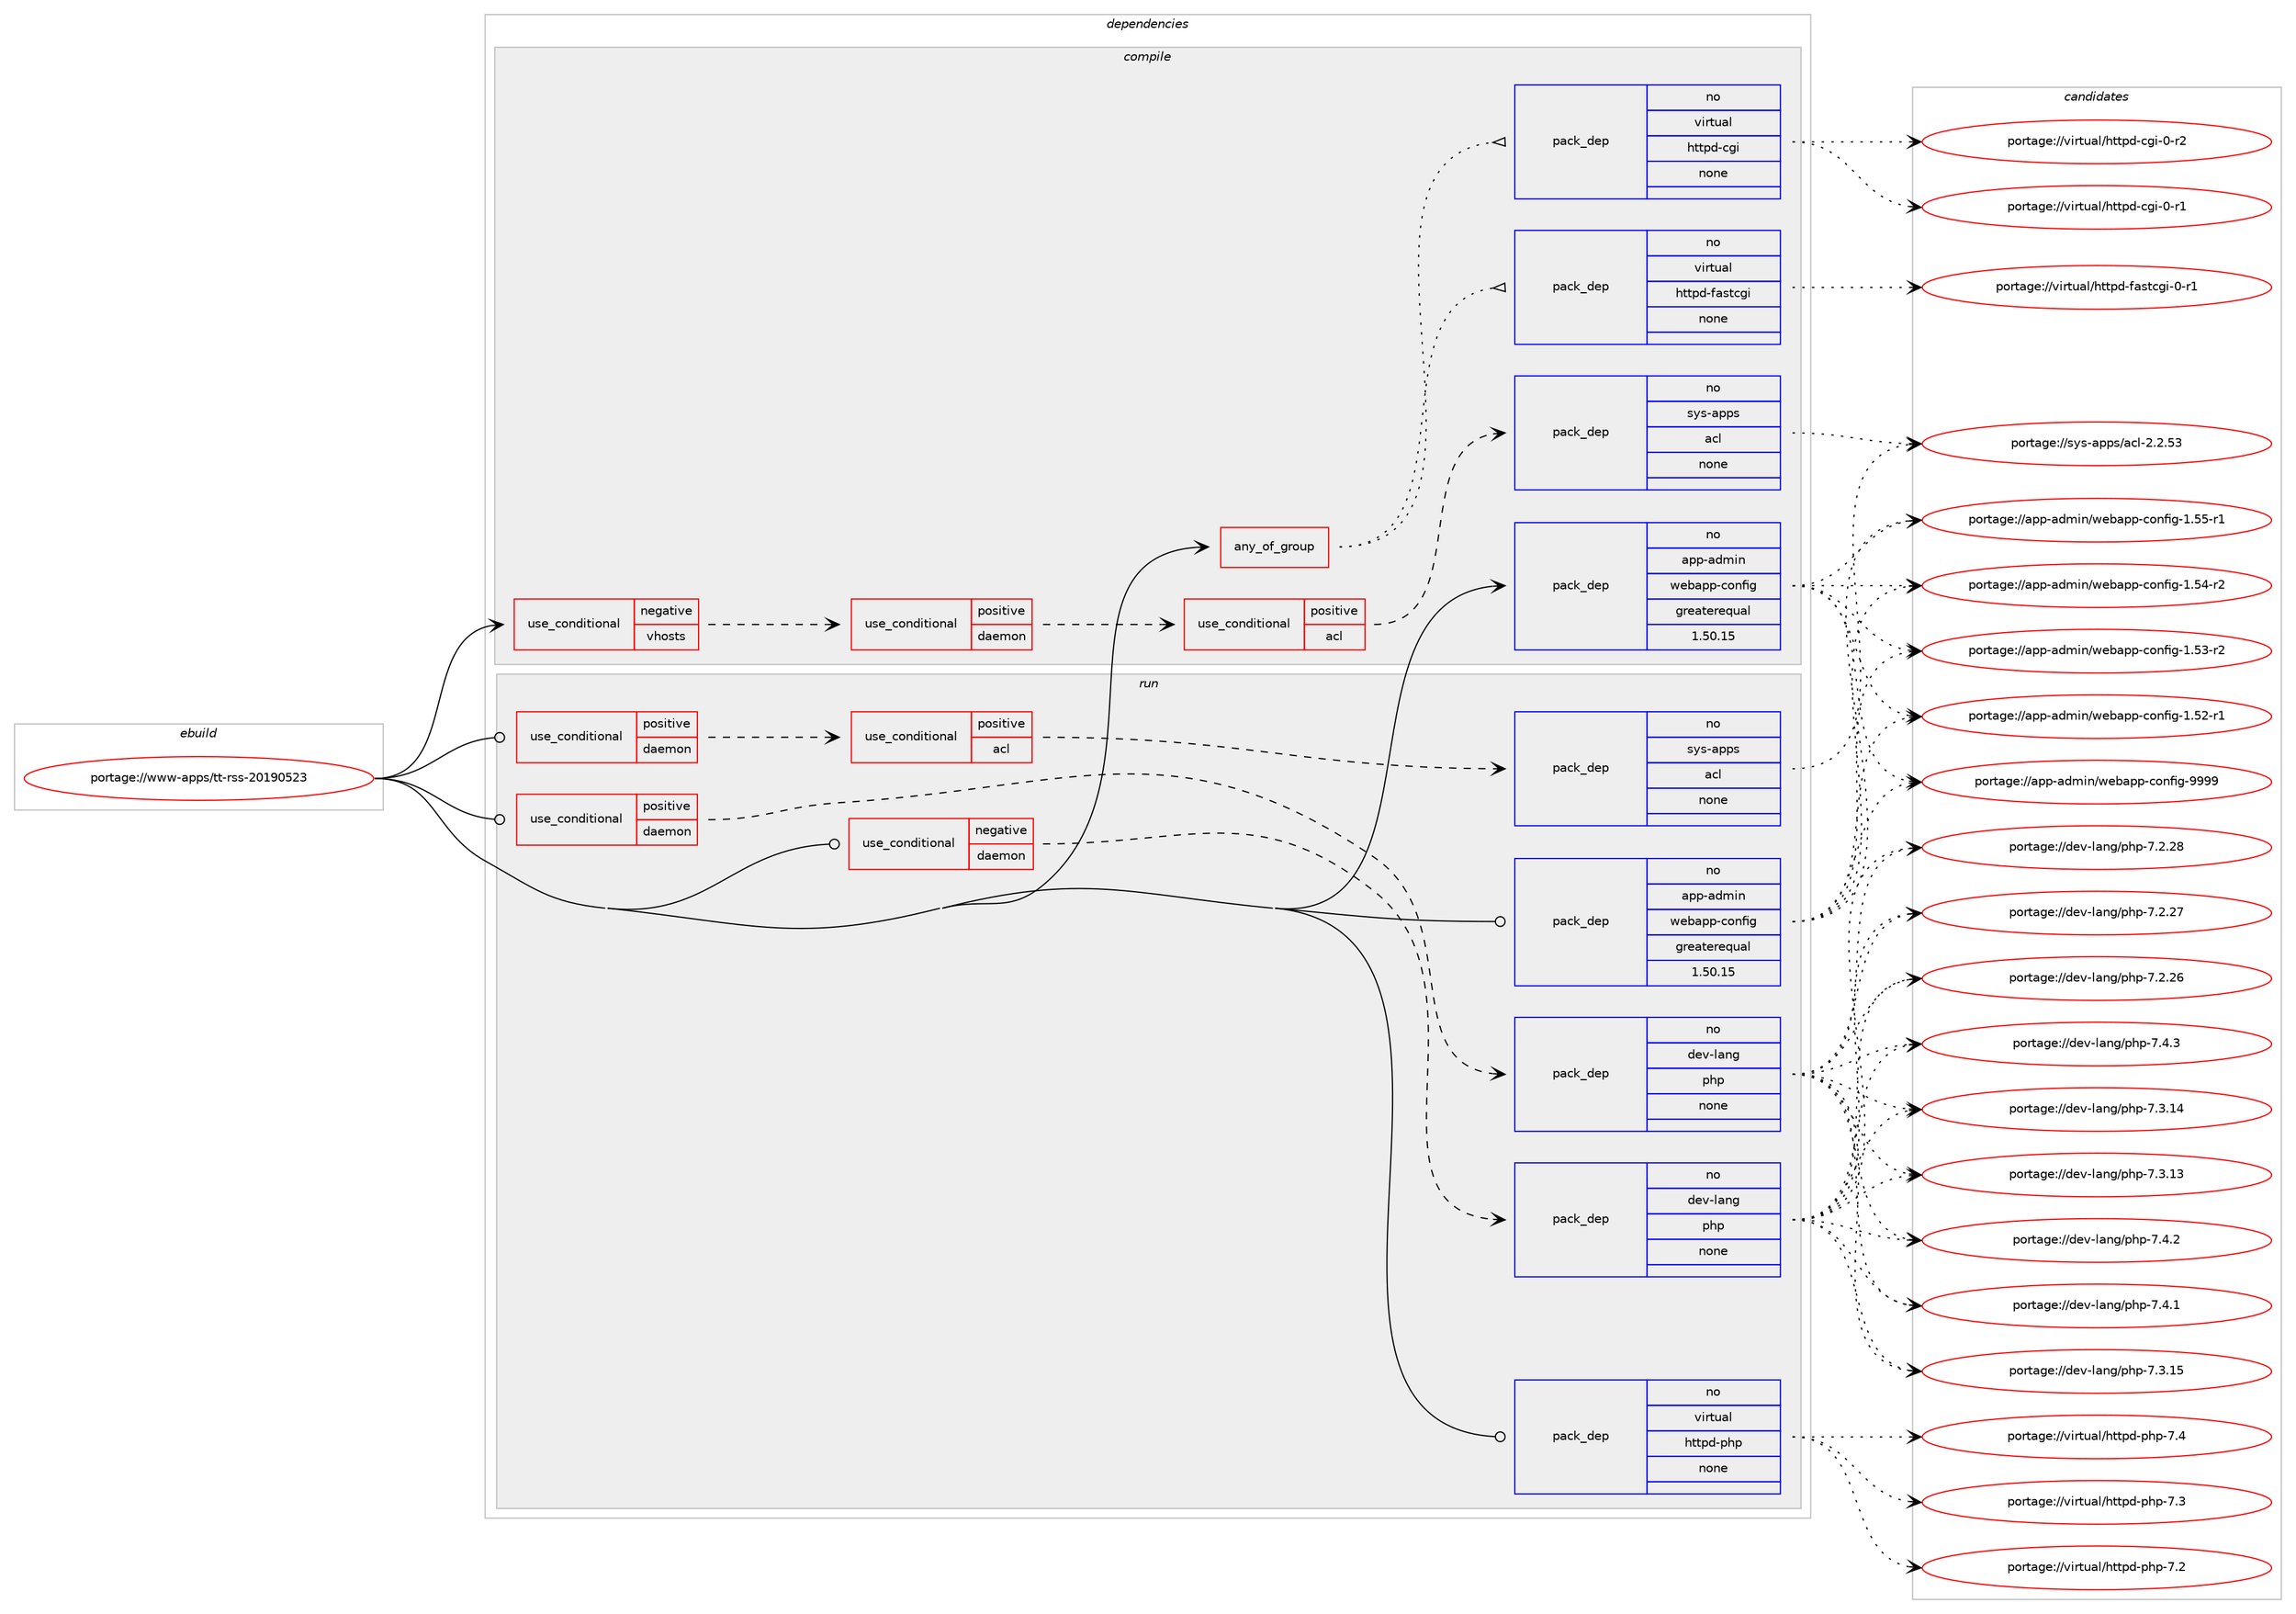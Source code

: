 digraph prolog {

# *************
# Graph options
# *************

newrank=true;
concentrate=true;
compound=true;
graph [rankdir=LR,fontname=Helvetica,fontsize=10,ranksep=1.5];#, ranksep=2.5, nodesep=0.2];
edge  [arrowhead=vee];
node  [fontname=Helvetica,fontsize=10];

# **********
# The ebuild
# **********

subgraph cluster_leftcol {
color=gray;
rank=same;
label=<<i>ebuild</i>>;
id [label="portage://www-apps/tt-rss-20190523", color=red, width=4, href="../www-apps/tt-rss-20190523.svg"];
}

# ****************
# The dependencies
# ****************

subgraph cluster_midcol {
color=gray;
label=<<i>dependencies</i>>;
subgraph cluster_compile {
fillcolor="#eeeeee";
style=filled;
label=<<i>compile</i>>;
subgraph any412 {
dependency22433 [label=<<TABLE BORDER="0" CELLBORDER="1" CELLSPACING="0" CELLPADDING="4"><TR><TD CELLPADDING="10">any_of_group</TD></TR></TABLE>>, shape=none, color=red];subgraph pack18303 {
dependency22434 [label=<<TABLE BORDER="0" CELLBORDER="1" CELLSPACING="0" CELLPADDING="4" WIDTH="220"><TR><TD ROWSPAN="6" CELLPADDING="30">pack_dep</TD></TR><TR><TD WIDTH="110">no</TD></TR><TR><TD>virtual</TD></TR><TR><TD>httpd-cgi</TD></TR><TR><TD>none</TD></TR><TR><TD></TD></TR></TABLE>>, shape=none, color=blue];
}
dependency22433:e -> dependency22434:w [weight=20,style="dotted",arrowhead="oinv"];
subgraph pack18304 {
dependency22435 [label=<<TABLE BORDER="0" CELLBORDER="1" CELLSPACING="0" CELLPADDING="4" WIDTH="220"><TR><TD ROWSPAN="6" CELLPADDING="30">pack_dep</TD></TR><TR><TD WIDTH="110">no</TD></TR><TR><TD>virtual</TD></TR><TR><TD>httpd-fastcgi</TD></TR><TR><TD>none</TD></TR><TR><TD></TD></TR></TABLE>>, shape=none, color=blue];
}
dependency22433:e -> dependency22435:w [weight=20,style="dotted",arrowhead="oinv"];
}
id:e -> dependency22433:w [weight=20,style="solid",arrowhead="vee"];
subgraph cond3703 {
dependency22436 [label=<<TABLE BORDER="0" CELLBORDER="1" CELLSPACING="0" CELLPADDING="4"><TR><TD ROWSPAN="3" CELLPADDING="10">use_conditional</TD></TR><TR><TD>negative</TD></TR><TR><TD>vhosts</TD></TR></TABLE>>, shape=none, color=red];
subgraph cond3704 {
dependency22437 [label=<<TABLE BORDER="0" CELLBORDER="1" CELLSPACING="0" CELLPADDING="4"><TR><TD ROWSPAN="3" CELLPADDING="10">use_conditional</TD></TR><TR><TD>positive</TD></TR><TR><TD>daemon</TD></TR></TABLE>>, shape=none, color=red];
subgraph cond3705 {
dependency22438 [label=<<TABLE BORDER="0" CELLBORDER="1" CELLSPACING="0" CELLPADDING="4"><TR><TD ROWSPAN="3" CELLPADDING="10">use_conditional</TD></TR><TR><TD>positive</TD></TR><TR><TD>acl</TD></TR></TABLE>>, shape=none, color=red];
subgraph pack18305 {
dependency22439 [label=<<TABLE BORDER="0" CELLBORDER="1" CELLSPACING="0" CELLPADDING="4" WIDTH="220"><TR><TD ROWSPAN="6" CELLPADDING="30">pack_dep</TD></TR><TR><TD WIDTH="110">no</TD></TR><TR><TD>sys-apps</TD></TR><TR><TD>acl</TD></TR><TR><TD>none</TD></TR><TR><TD></TD></TR></TABLE>>, shape=none, color=blue];
}
dependency22438:e -> dependency22439:w [weight=20,style="dashed",arrowhead="vee"];
}
dependency22437:e -> dependency22438:w [weight=20,style="dashed",arrowhead="vee"];
}
dependency22436:e -> dependency22437:w [weight=20,style="dashed",arrowhead="vee"];
}
id:e -> dependency22436:w [weight=20,style="solid",arrowhead="vee"];
subgraph pack18306 {
dependency22440 [label=<<TABLE BORDER="0" CELLBORDER="1" CELLSPACING="0" CELLPADDING="4" WIDTH="220"><TR><TD ROWSPAN="6" CELLPADDING="30">pack_dep</TD></TR><TR><TD WIDTH="110">no</TD></TR><TR><TD>app-admin</TD></TR><TR><TD>webapp-config</TD></TR><TR><TD>greaterequal</TD></TR><TR><TD>1.50.15</TD></TR></TABLE>>, shape=none, color=blue];
}
id:e -> dependency22440:w [weight=20,style="solid",arrowhead="vee"];
}
subgraph cluster_compileandrun {
fillcolor="#eeeeee";
style=filled;
label=<<i>compile and run</i>>;
}
subgraph cluster_run {
fillcolor="#eeeeee";
style=filled;
label=<<i>run</i>>;
subgraph cond3706 {
dependency22441 [label=<<TABLE BORDER="0" CELLBORDER="1" CELLSPACING="0" CELLPADDING="4"><TR><TD ROWSPAN="3" CELLPADDING="10">use_conditional</TD></TR><TR><TD>negative</TD></TR><TR><TD>daemon</TD></TR></TABLE>>, shape=none, color=red];
subgraph pack18307 {
dependency22442 [label=<<TABLE BORDER="0" CELLBORDER="1" CELLSPACING="0" CELLPADDING="4" WIDTH="220"><TR><TD ROWSPAN="6" CELLPADDING="30">pack_dep</TD></TR><TR><TD WIDTH="110">no</TD></TR><TR><TD>dev-lang</TD></TR><TR><TD>php</TD></TR><TR><TD>none</TD></TR><TR><TD></TD></TR></TABLE>>, shape=none, color=blue];
}
dependency22441:e -> dependency22442:w [weight=20,style="dashed",arrowhead="vee"];
}
id:e -> dependency22441:w [weight=20,style="solid",arrowhead="odot"];
subgraph cond3707 {
dependency22443 [label=<<TABLE BORDER="0" CELLBORDER="1" CELLSPACING="0" CELLPADDING="4"><TR><TD ROWSPAN="3" CELLPADDING="10">use_conditional</TD></TR><TR><TD>positive</TD></TR><TR><TD>daemon</TD></TR></TABLE>>, shape=none, color=red];
subgraph cond3708 {
dependency22444 [label=<<TABLE BORDER="0" CELLBORDER="1" CELLSPACING="0" CELLPADDING="4"><TR><TD ROWSPAN="3" CELLPADDING="10">use_conditional</TD></TR><TR><TD>positive</TD></TR><TR><TD>acl</TD></TR></TABLE>>, shape=none, color=red];
subgraph pack18308 {
dependency22445 [label=<<TABLE BORDER="0" CELLBORDER="1" CELLSPACING="0" CELLPADDING="4" WIDTH="220"><TR><TD ROWSPAN="6" CELLPADDING="30">pack_dep</TD></TR><TR><TD WIDTH="110">no</TD></TR><TR><TD>sys-apps</TD></TR><TR><TD>acl</TD></TR><TR><TD>none</TD></TR><TR><TD></TD></TR></TABLE>>, shape=none, color=blue];
}
dependency22444:e -> dependency22445:w [weight=20,style="dashed",arrowhead="vee"];
}
dependency22443:e -> dependency22444:w [weight=20,style="dashed",arrowhead="vee"];
}
id:e -> dependency22443:w [weight=20,style="solid",arrowhead="odot"];
subgraph cond3709 {
dependency22446 [label=<<TABLE BORDER="0" CELLBORDER="1" CELLSPACING="0" CELLPADDING="4"><TR><TD ROWSPAN="3" CELLPADDING="10">use_conditional</TD></TR><TR><TD>positive</TD></TR><TR><TD>daemon</TD></TR></TABLE>>, shape=none, color=red];
subgraph pack18309 {
dependency22447 [label=<<TABLE BORDER="0" CELLBORDER="1" CELLSPACING="0" CELLPADDING="4" WIDTH="220"><TR><TD ROWSPAN="6" CELLPADDING="30">pack_dep</TD></TR><TR><TD WIDTH="110">no</TD></TR><TR><TD>dev-lang</TD></TR><TR><TD>php</TD></TR><TR><TD>none</TD></TR><TR><TD></TD></TR></TABLE>>, shape=none, color=blue];
}
dependency22446:e -> dependency22447:w [weight=20,style="dashed",arrowhead="vee"];
}
id:e -> dependency22446:w [weight=20,style="solid",arrowhead="odot"];
subgraph pack18310 {
dependency22448 [label=<<TABLE BORDER="0" CELLBORDER="1" CELLSPACING="0" CELLPADDING="4" WIDTH="220"><TR><TD ROWSPAN="6" CELLPADDING="30">pack_dep</TD></TR><TR><TD WIDTH="110">no</TD></TR><TR><TD>app-admin</TD></TR><TR><TD>webapp-config</TD></TR><TR><TD>greaterequal</TD></TR><TR><TD>1.50.15</TD></TR></TABLE>>, shape=none, color=blue];
}
id:e -> dependency22448:w [weight=20,style="solid",arrowhead="odot"];
subgraph pack18311 {
dependency22449 [label=<<TABLE BORDER="0" CELLBORDER="1" CELLSPACING="0" CELLPADDING="4" WIDTH="220"><TR><TD ROWSPAN="6" CELLPADDING="30">pack_dep</TD></TR><TR><TD WIDTH="110">no</TD></TR><TR><TD>virtual</TD></TR><TR><TD>httpd-php</TD></TR><TR><TD>none</TD></TR><TR><TD></TD></TR></TABLE>>, shape=none, color=blue];
}
id:e -> dependency22449:w [weight=20,style="solid",arrowhead="odot"];
}
}

# **************
# The candidates
# **************

subgraph cluster_choices {
rank=same;
color=gray;
label=<<i>candidates</i>>;

subgraph choice18303 {
color=black;
nodesep=1;
choice1181051141161179710847104116116112100459910310545484511450 [label="portage://virtual/httpd-cgi-0-r2", color=red, width=4,href="../virtual/httpd-cgi-0-r2.svg"];
choice1181051141161179710847104116116112100459910310545484511449 [label="portage://virtual/httpd-cgi-0-r1", color=red, width=4,href="../virtual/httpd-cgi-0-r1.svg"];
dependency22434:e -> choice1181051141161179710847104116116112100459910310545484511450:w [style=dotted,weight="100"];
dependency22434:e -> choice1181051141161179710847104116116112100459910310545484511449:w [style=dotted,weight="100"];
}
subgraph choice18304 {
color=black;
nodesep=1;
choice118105114116117971084710411611611210045102971151169910310545484511449 [label="portage://virtual/httpd-fastcgi-0-r1", color=red, width=4,href="../virtual/httpd-fastcgi-0-r1.svg"];
dependency22435:e -> choice118105114116117971084710411611611210045102971151169910310545484511449:w [style=dotted,weight="100"];
}
subgraph choice18305 {
color=black;
nodesep=1;
choice115121115459711211211547979910845504650465351 [label="portage://sys-apps/acl-2.2.53", color=red, width=4,href="../sys-apps/acl-2.2.53.svg"];
dependency22439:e -> choice115121115459711211211547979910845504650465351:w [style=dotted,weight="100"];
}
subgraph choice18306 {
color=black;
nodesep=1;
choice97112112459710010910511047119101989711211245991111101021051034557575757 [label="portage://app-admin/webapp-config-9999", color=red, width=4,href="../app-admin/webapp-config-9999.svg"];
choice971121124597100109105110471191019897112112459911111010210510345494653534511449 [label="portage://app-admin/webapp-config-1.55-r1", color=red, width=4,href="../app-admin/webapp-config-1.55-r1.svg"];
choice971121124597100109105110471191019897112112459911111010210510345494653524511450 [label="portage://app-admin/webapp-config-1.54-r2", color=red, width=4,href="../app-admin/webapp-config-1.54-r2.svg"];
choice971121124597100109105110471191019897112112459911111010210510345494653514511450 [label="portage://app-admin/webapp-config-1.53-r2", color=red, width=4,href="../app-admin/webapp-config-1.53-r2.svg"];
choice971121124597100109105110471191019897112112459911111010210510345494653504511449 [label="portage://app-admin/webapp-config-1.52-r1", color=red, width=4,href="../app-admin/webapp-config-1.52-r1.svg"];
dependency22440:e -> choice97112112459710010910511047119101989711211245991111101021051034557575757:w [style=dotted,weight="100"];
dependency22440:e -> choice971121124597100109105110471191019897112112459911111010210510345494653534511449:w [style=dotted,weight="100"];
dependency22440:e -> choice971121124597100109105110471191019897112112459911111010210510345494653524511450:w [style=dotted,weight="100"];
dependency22440:e -> choice971121124597100109105110471191019897112112459911111010210510345494653514511450:w [style=dotted,weight="100"];
dependency22440:e -> choice971121124597100109105110471191019897112112459911111010210510345494653504511449:w [style=dotted,weight="100"];
}
subgraph choice18307 {
color=black;
nodesep=1;
choice100101118451089711010347112104112455546524651 [label="portage://dev-lang/php-7.4.3", color=red, width=4,href="../dev-lang/php-7.4.3.svg"];
choice100101118451089711010347112104112455546524650 [label="portage://dev-lang/php-7.4.2", color=red, width=4,href="../dev-lang/php-7.4.2.svg"];
choice100101118451089711010347112104112455546524649 [label="portage://dev-lang/php-7.4.1", color=red, width=4,href="../dev-lang/php-7.4.1.svg"];
choice10010111845108971101034711210411245554651464953 [label="portage://dev-lang/php-7.3.15", color=red, width=4,href="../dev-lang/php-7.3.15.svg"];
choice10010111845108971101034711210411245554651464952 [label="portage://dev-lang/php-7.3.14", color=red, width=4,href="../dev-lang/php-7.3.14.svg"];
choice10010111845108971101034711210411245554651464951 [label="portage://dev-lang/php-7.3.13", color=red, width=4,href="../dev-lang/php-7.3.13.svg"];
choice10010111845108971101034711210411245554650465056 [label="portage://dev-lang/php-7.2.28", color=red, width=4,href="../dev-lang/php-7.2.28.svg"];
choice10010111845108971101034711210411245554650465055 [label="portage://dev-lang/php-7.2.27", color=red, width=4,href="../dev-lang/php-7.2.27.svg"];
choice10010111845108971101034711210411245554650465054 [label="portage://dev-lang/php-7.2.26", color=red, width=4,href="../dev-lang/php-7.2.26.svg"];
dependency22442:e -> choice100101118451089711010347112104112455546524651:w [style=dotted,weight="100"];
dependency22442:e -> choice100101118451089711010347112104112455546524650:w [style=dotted,weight="100"];
dependency22442:e -> choice100101118451089711010347112104112455546524649:w [style=dotted,weight="100"];
dependency22442:e -> choice10010111845108971101034711210411245554651464953:w [style=dotted,weight="100"];
dependency22442:e -> choice10010111845108971101034711210411245554651464952:w [style=dotted,weight="100"];
dependency22442:e -> choice10010111845108971101034711210411245554651464951:w [style=dotted,weight="100"];
dependency22442:e -> choice10010111845108971101034711210411245554650465056:w [style=dotted,weight="100"];
dependency22442:e -> choice10010111845108971101034711210411245554650465055:w [style=dotted,weight="100"];
dependency22442:e -> choice10010111845108971101034711210411245554650465054:w [style=dotted,weight="100"];
}
subgraph choice18308 {
color=black;
nodesep=1;
choice115121115459711211211547979910845504650465351 [label="portage://sys-apps/acl-2.2.53", color=red, width=4,href="../sys-apps/acl-2.2.53.svg"];
dependency22445:e -> choice115121115459711211211547979910845504650465351:w [style=dotted,weight="100"];
}
subgraph choice18309 {
color=black;
nodesep=1;
choice100101118451089711010347112104112455546524651 [label="portage://dev-lang/php-7.4.3", color=red, width=4,href="../dev-lang/php-7.4.3.svg"];
choice100101118451089711010347112104112455546524650 [label="portage://dev-lang/php-7.4.2", color=red, width=4,href="../dev-lang/php-7.4.2.svg"];
choice100101118451089711010347112104112455546524649 [label="portage://dev-lang/php-7.4.1", color=red, width=4,href="../dev-lang/php-7.4.1.svg"];
choice10010111845108971101034711210411245554651464953 [label="portage://dev-lang/php-7.3.15", color=red, width=4,href="../dev-lang/php-7.3.15.svg"];
choice10010111845108971101034711210411245554651464952 [label="portage://dev-lang/php-7.3.14", color=red, width=4,href="../dev-lang/php-7.3.14.svg"];
choice10010111845108971101034711210411245554651464951 [label="portage://dev-lang/php-7.3.13", color=red, width=4,href="../dev-lang/php-7.3.13.svg"];
choice10010111845108971101034711210411245554650465056 [label="portage://dev-lang/php-7.2.28", color=red, width=4,href="../dev-lang/php-7.2.28.svg"];
choice10010111845108971101034711210411245554650465055 [label="portage://dev-lang/php-7.2.27", color=red, width=4,href="../dev-lang/php-7.2.27.svg"];
choice10010111845108971101034711210411245554650465054 [label="portage://dev-lang/php-7.2.26", color=red, width=4,href="../dev-lang/php-7.2.26.svg"];
dependency22447:e -> choice100101118451089711010347112104112455546524651:w [style=dotted,weight="100"];
dependency22447:e -> choice100101118451089711010347112104112455546524650:w [style=dotted,weight="100"];
dependency22447:e -> choice100101118451089711010347112104112455546524649:w [style=dotted,weight="100"];
dependency22447:e -> choice10010111845108971101034711210411245554651464953:w [style=dotted,weight="100"];
dependency22447:e -> choice10010111845108971101034711210411245554651464952:w [style=dotted,weight="100"];
dependency22447:e -> choice10010111845108971101034711210411245554651464951:w [style=dotted,weight="100"];
dependency22447:e -> choice10010111845108971101034711210411245554650465056:w [style=dotted,weight="100"];
dependency22447:e -> choice10010111845108971101034711210411245554650465055:w [style=dotted,weight="100"];
dependency22447:e -> choice10010111845108971101034711210411245554650465054:w [style=dotted,weight="100"];
}
subgraph choice18310 {
color=black;
nodesep=1;
choice97112112459710010910511047119101989711211245991111101021051034557575757 [label="portage://app-admin/webapp-config-9999", color=red, width=4,href="../app-admin/webapp-config-9999.svg"];
choice971121124597100109105110471191019897112112459911111010210510345494653534511449 [label="portage://app-admin/webapp-config-1.55-r1", color=red, width=4,href="../app-admin/webapp-config-1.55-r1.svg"];
choice971121124597100109105110471191019897112112459911111010210510345494653524511450 [label="portage://app-admin/webapp-config-1.54-r2", color=red, width=4,href="../app-admin/webapp-config-1.54-r2.svg"];
choice971121124597100109105110471191019897112112459911111010210510345494653514511450 [label="portage://app-admin/webapp-config-1.53-r2", color=red, width=4,href="../app-admin/webapp-config-1.53-r2.svg"];
choice971121124597100109105110471191019897112112459911111010210510345494653504511449 [label="portage://app-admin/webapp-config-1.52-r1", color=red, width=4,href="../app-admin/webapp-config-1.52-r1.svg"];
dependency22448:e -> choice97112112459710010910511047119101989711211245991111101021051034557575757:w [style=dotted,weight="100"];
dependency22448:e -> choice971121124597100109105110471191019897112112459911111010210510345494653534511449:w [style=dotted,weight="100"];
dependency22448:e -> choice971121124597100109105110471191019897112112459911111010210510345494653524511450:w [style=dotted,weight="100"];
dependency22448:e -> choice971121124597100109105110471191019897112112459911111010210510345494653514511450:w [style=dotted,weight="100"];
dependency22448:e -> choice971121124597100109105110471191019897112112459911111010210510345494653504511449:w [style=dotted,weight="100"];
}
subgraph choice18311 {
color=black;
nodesep=1;
choice11810511411611797108471041161161121004511210411245554652 [label="portage://virtual/httpd-php-7.4", color=red, width=4,href="../virtual/httpd-php-7.4.svg"];
choice11810511411611797108471041161161121004511210411245554651 [label="portage://virtual/httpd-php-7.3", color=red, width=4,href="../virtual/httpd-php-7.3.svg"];
choice11810511411611797108471041161161121004511210411245554650 [label="portage://virtual/httpd-php-7.2", color=red, width=4,href="../virtual/httpd-php-7.2.svg"];
dependency22449:e -> choice11810511411611797108471041161161121004511210411245554652:w [style=dotted,weight="100"];
dependency22449:e -> choice11810511411611797108471041161161121004511210411245554651:w [style=dotted,weight="100"];
dependency22449:e -> choice11810511411611797108471041161161121004511210411245554650:w [style=dotted,weight="100"];
}
}

}
